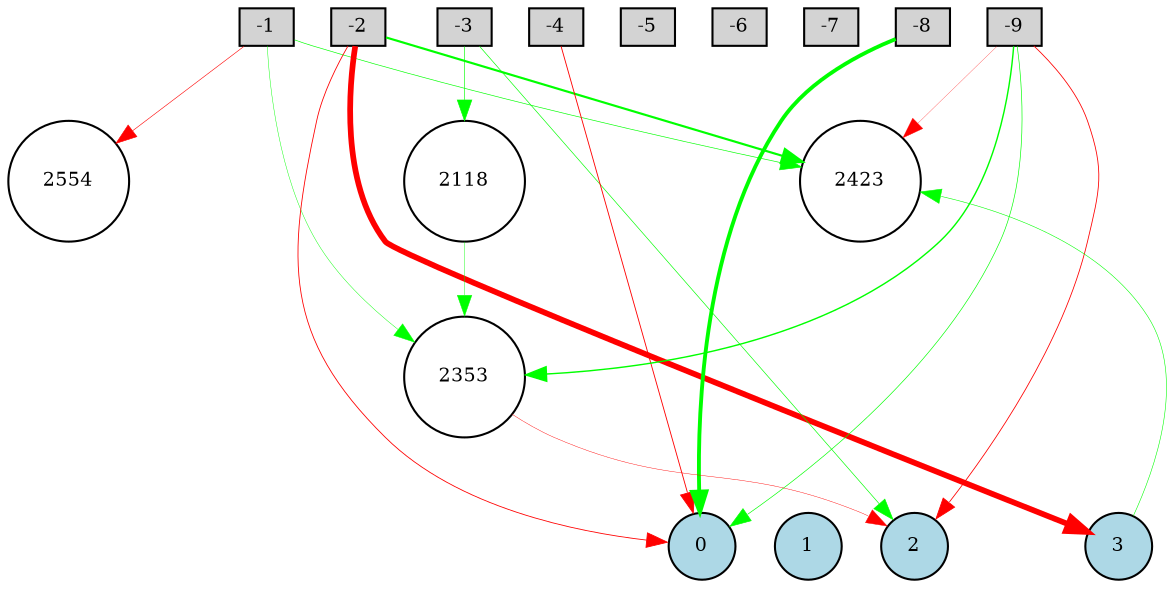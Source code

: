 digraph {
	node [fontsize=9 height=0.2 shape=circle width=0.2]
	subgraph inputs {
		node [shape=box style=filled]
		rank=source
		-1 [fillcolor=lightgray]
		-2 [fillcolor=lightgray]
		-1 -> -2 [style=invis]
		-3 [fillcolor=lightgray]
		-2 -> -3 [style=invis]
		-4 [fillcolor=lightgray]
		-3 -> -4 [style=invis]
		-5 [fillcolor=lightgray]
		-4 -> -5 [style=invis]
		-6 [fillcolor=lightgray]
		-5 -> -6 [style=invis]
		-7 [fillcolor=lightgray]
		-6 -> -7 [style=invis]
		-8 [fillcolor=lightgray]
		-7 -> -8 [style=invis]
		-9 [fillcolor=lightgray]
		-8 -> -9 [style=invis]
	}
	subgraph outputs {
		node [style=filled]
		rank=sink
		0 [fillcolor=lightblue fontsize=9 height=0.2 shape=circle width=0.2]
		1 [fillcolor=lightblue fontsize=9 height=0.2 shape=circle width=0.2]
		0 -> 1 [style=invis]
		2 [fillcolor=lightblue fontsize=9 height=0.2 shape=circle width=0.2]
		1 -> 2 [style=invis]
		3 [fillcolor=lightblue fontsize=9 height=0.2 shape=circle width=0.2]
		2 -> 3 [style=invis]
	}
	2118 [fillcolor=white style=filled]
	2353 [fillcolor=white style=filled]
	2423 [fillcolor=white style=filled]
	2554 [fillcolor=white style=filled]
	-8 -> 0 [color=green penwidth=1.8589414816509977 style=solid]
	-2 -> 3 [color=red penwidth=2.7517853543654183 style=solid]
	-4 -> 0 [color=red penwidth=0.42661517027206786 style=solid]
	-2 -> 0 [color=red penwidth=0.4042795721869151 style=solid]
	-9 -> 2 [color=red penwidth=0.39630206130898793 style=solid]
	-3 -> 2118 [color=green penwidth=0.3051813513013906 style=solid]
	-9 -> 2353 [color=green penwidth=0.6802688317060722 style=solid]
	2353 -> 2 [color=red penwidth=0.2004602839686879 style=solid]
	-2 -> 2423 [color=green penwidth=1.0382147276126117 style=solid]
	-9 -> 2423 [color=red penwidth=0.12802082686981472 style=solid]
	-1 -> 2423 [color=green penwidth=0.30918713816900595 style=solid]
	2118 -> 2353 [color=green penwidth=0.20416695074509916 style=solid]
	-9 -> 0 [color=green penwidth=0.3140168287733346 style=solid]
	-1 -> 2554 [color=red penwidth=0.27985173678333153 style=solid]
	-3 -> 2 [color=green penwidth=0.31299979798595634 style=solid]
	-1 -> 2353 [color=green penwidth=0.21313951319836005 style=solid]
	3 -> 2423 [color=green penwidth=0.2694843535198381 style=solid]
}
